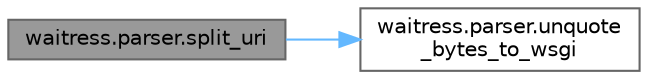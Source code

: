 digraph "waitress.parser.split_uri"
{
 // LATEX_PDF_SIZE
  bgcolor="transparent";
  edge [fontname=Helvetica,fontsize=10,labelfontname=Helvetica,labelfontsize=10];
  node [fontname=Helvetica,fontsize=10,shape=box,height=0.2,width=0.4];
  rankdir="LR";
  Node1 [id="Node000001",label="waitress.parser.split_uri",height=0.2,width=0.4,color="gray40", fillcolor="grey60", style="filled", fontcolor="black",tooltip=" "];
  Node1 -> Node2 [id="edge1_Node000001_Node000002",color="steelblue1",style="solid",tooltip=" "];
  Node2 [id="Node000002",label="waitress.parser.unquote\l_bytes_to_wsgi",height=0.2,width=0.4,color="grey40", fillcolor="white", style="filled",URL="$namespacewaitress_1_1parser.html#a8dfa63ff453b4d01a77268889ad14be0",tooltip=" "];
}

